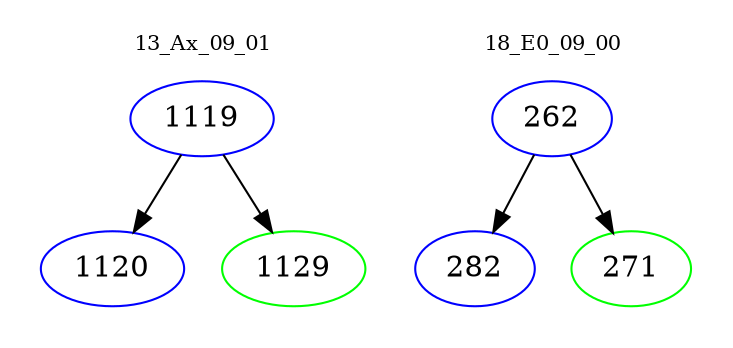 digraph{
subgraph cluster_0 {
color = white
label = "13_Ax_09_01";
fontsize=10;
T0_1119 [label="1119", color="blue"]
T0_1119 -> T0_1120 [color="black"]
T0_1120 [label="1120", color="blue"]
T0_1119 -> T0_1129 [color="black"]
T0_1129 [label="1129", color="green"]
}
subgraph cluster_1 {
color = white
label = "18_E0_09_00";
fontsize=10;
T1_262 [label="262", color="blue"]
T1_262 -> T1_282 [color="black"]
T1_282 [label="282", color="blue"]
T1_262 -> T1_271 [color="black"]
T1_271 [label="271", color="green"]
}
}
